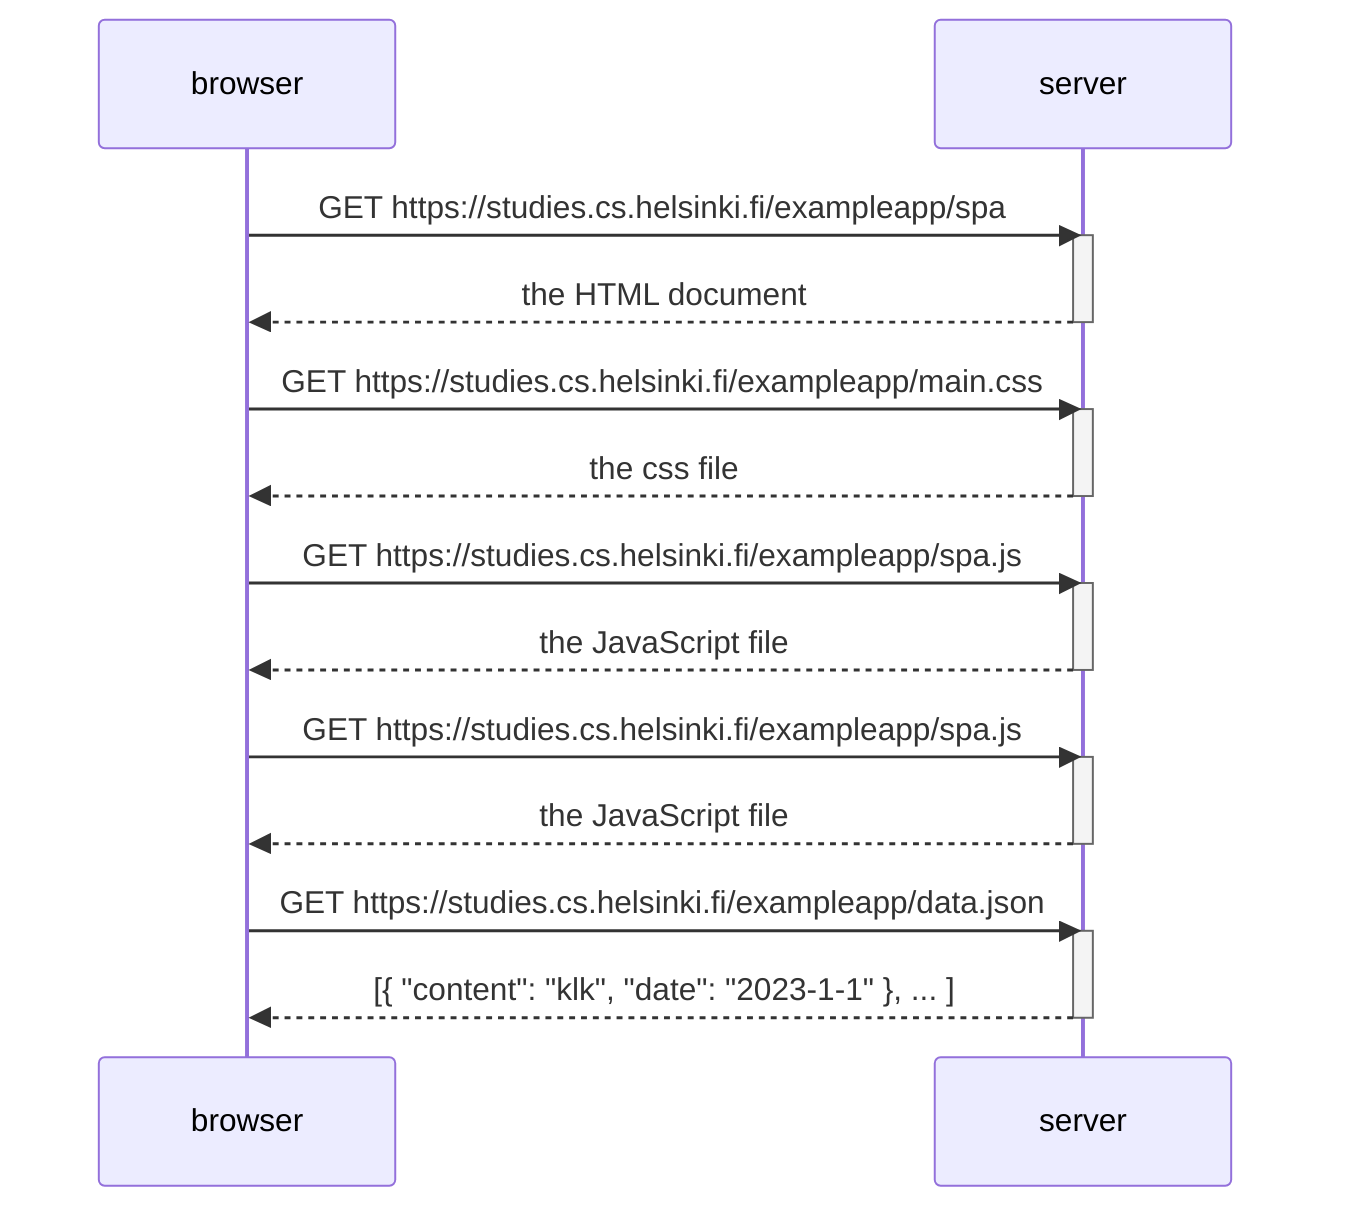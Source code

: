 sequenceDiagram
    participant browser
    participant server

    
    browser->>server: GET https://studies.cs.helsinki.fi/exampleapp/spa
    activate server
    server-->>browser: the HTML document
    deactivate server

    browser->>server: GET https://studies.cs.helsinki.fi/exampleapp/main.css
    activate server
    server-->>browser: the css file
    deactivate server

    browser->>server: GET https://studies.cs.helsinki.fi/exampleapp/spa.js
    activate server
    server-->>browser: the JavaScript file
    deactivate server


    browser->>server: GET https://studies.cs.helsinki.fi/exampleapp/spa.js
    activate server
    server-->>browser: the JavaScript file
    deactivate server



    browser->>server: GET https://studies.cs.helsinki.fi/exampleapp/data.json
    activate server
    server-->>browser: [{ "content": "klk", "date": "2023-1-1" }, ... ]
    deactivate server